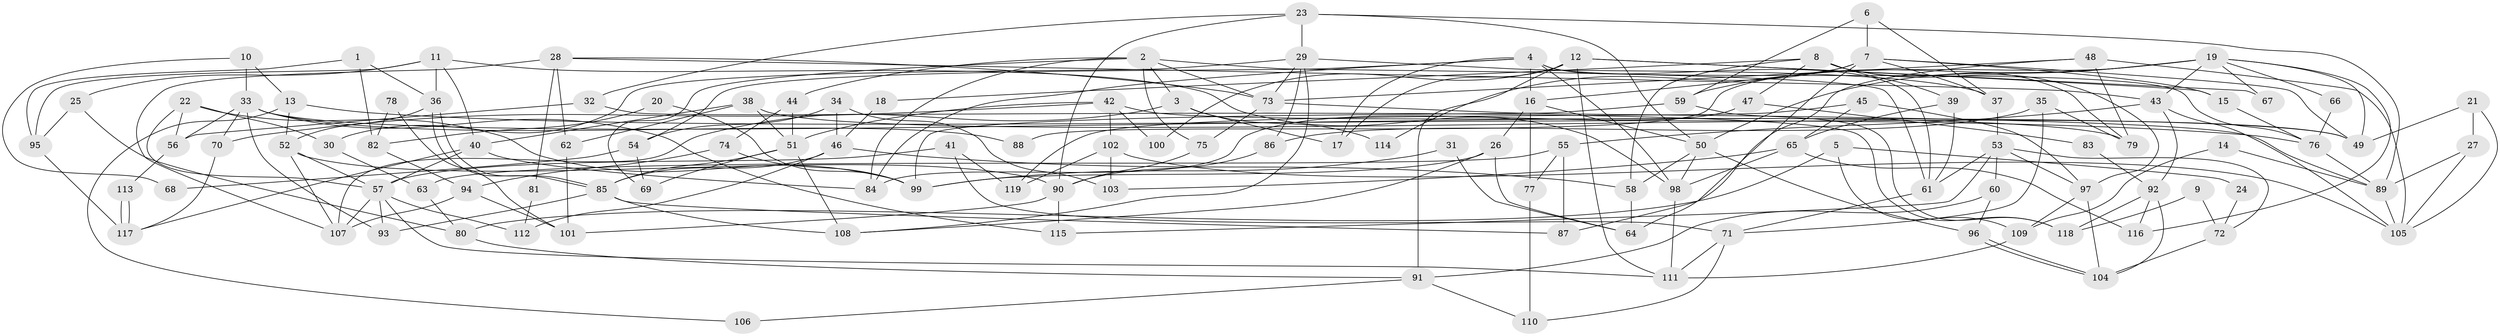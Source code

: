 // Generated by graph-tools (version 1.1) at 2025/49/03/09/25 04:49:55]
// undirected, 119 vertices, 238 edges
graph export_dot {
graph [start="1"]
  node [color=gray90,style=filled];
  1;
  2;
  3;
  4;
  5;
  6;
  7;
  8;
  9;
  10;
  11;
  12;
  13;
  14;
  15;
  16;
  17;
  18;
  19;
  20;
  21;
  22;
  23;
  24;
  25;
  26;
  27;
  28;
  29;
  30;
  31;
  32;
  33;
  34;
  35;
  36;
  37;
  38;
  39;
  40;
  41;
  42;
  43;
  44;
  45;
  46;
  47;
  48;
  49;
  50;
  51;
  52;
  53;
  54;
  55;
  56;
  57;
  58;
  59;
  60;
  61;
  62;
  63;
  64;
  65;
  66;
  67;
  68;
  69;
  70;
  71;
  72;
  73;
  74;
  75;
  76;
  77;
  78;
  79;
  80;
  81;
  82;
  83;
  84;
  85;
  86;
  87;
  88;
  89;
  90;
  91;
  92;
  93;
  94;
  95;
  96;
  97;
  98;
  99;
  100;
  101;
  102;
  103;
  104;
  105;
  106;
  107;
  108;
  109;
  110;
  111;
  112;
  113;
  114;
  115;
  116;
  117;
  118;
  119;
  1 -- 95;
  1 -- 36;
  1 -- 82;
  2 -- 61;
  2 -- 75;
  2 -- 3;
  2 -- 44;
  2 -- 69;
  2 -- 73;
  2 -- 84;
  3 -- 17;
  3 -- 107;
  3 -- 114;
  4 -- 98;
  4 -- 16;
  4 -- 17;
  4 -- 54;
  4 -- 61;
  4 -- 76;
  4 -- 84;
  5 -- 109;
  5 -- 80;
  5 -- 24;
  6 -- 7;
  6 -- 59;
  6 -- 37;
  7 -- 37;
  7 -- 49;
  7 -- 15;
  7 -- 16;
  7 -- 64;
  7 -- 114;
  8 -- 79;
  8 -- 97;
  8 -- 18;
  8 -- 39;
  8 -- 47;
  8 -- 58;
  9 -- 118;
  9 -- 72;
  10 -- 33;
  10 -- 13;
  10 -- 68;
  11 -- 36;
  11 -- 40;
  11 -- 25;
  11 -- 95;
  11 -- 98;
  12 -- 15;
  12 -- 111;
  12 -- 17;
  12 -- 67;
  12 -- 91;
  12 -- 100;
  13 -- 52;
  13 -- 76;
  13 -- 106;
  14 -- 109;
  14 -- 89;
  15 -- 76;
  16 -- 50;
  16 -- 26;
  16 -- 77;
  18 -- 46;
  19 -- 43;
  19 -- 50;
  19 -- 49;
  19 -- 59;
  19 -- 66;
  19 -- 67;
  19 -- 88;
  19 -- 116;
  20 -- 82;
  20 -- 99;
  21 -- 49;
  21 -- 105;
  21 -- 27;
  22 -- 57;
  22 -- 99;
  22 -- 30;
  22 -- 56;
  23 -- 32;
  23 -- 89;
  23 -- 29;
  23 -- 50;
  23 -- 90;
  24 -- 72;
  25 -- 80;
  25 -- 95;
  26 -- 64;
  26 -- 99;
  26 -- 108;
  27 -- 89;
  27 -- 105;
  28 -- 73;
  28 -- 107;
  28 -- 43;
  28 -- 62;
  28 -- 81;
  29 -- 108;
  29 -- 30;
  29 -- 37;
  29 -- 73;
  29 -- 86;
  30 -- 63;
  31 -- 99;
  31 -- 64;
  32 -- 118;
  32 -- 56;
  33 -- 79;
  33 -- 93;
  33 -- 56;
  33 -- 70;
  33 -- 88;
  33 -- 115;
  34 -- 54;
  34 -- 46;
  34 -- 103;
  35 -- 86;
  35 -- 71;
  35 -- 79;
  36 -- 52;
  36 -- 85;
  36 -- 85;
  37 -- 53;
  38 -- 49;
  38 -- 40;
  38 -- 51;
  38 -- 62;
  39 -- 61;
  39 -- 65;
  40 -- 84;
  40 -- 117;
  40 -- 57;
  41 -- 57;
  41 -- 119;
  41 -- 71;
  42 -- 70;
  42 -- 51;
  42 -- 49;
  42 -- 100;
  42 -- 102;
  43 -- 105;
  43 -- 55;
  43 -- 92;
  44 -- 51;
  44 -- 74;
  45 -- 97;
  45 -- 65;
  45 -- 119;
  46 -- 58;
  46 -- 85;
  46 -- 112;
  47 -- 84;
  47 -- 83;
  48 -- 73;
  48 -- 105;
  48 -- 79;
  48 -- 87;
  50 -- 98;
  50 -- 58;
  50 -- 96;
  51 -- 85;
  51 -- 69;
  51 -- 108;
  52 -- 90;
  52 -- 107;
  52 -- 57;
  53 -- 60;
  53 -- 61;
  53 -- 72;
  53 -- 97;
  53 -- 115;
  54 -- 69;
  54 -- 68;
  55 -- 87;
  55 -- 63;
  55 -- 77;
  56 -- 113;
  57 -- 93;
  57 -- 107;
  57 -- 111;
  57 -- 112;
  58 -- 64;
  59 -- 99;
  59 -- 118;
  60 -- 96;
  60 -- 91;
  61 -- 71;
  62 -- 101;
  63 -- 80;
  65 -- 98;
  65 -- 103;
  65 -- 116;
  66 -- 76;
  70 -- 117;
  71 -- 110;
  71 -- 111;
  72 -- 104;
  73 -- 75;
  73 -- 89;
  74 -- 94;
  74 -- 99;
  75 -- 90;
  76 -- 89;
  77 -- 110;
  78 -- 82;
  78 -- 101;
  80 -- 91;
  81 -- 112;
  82 -- 94;
  83 -- 92;
  85 -- 108;
  85 -- 87;
  85 -- 93;
  86 -- 90;
  89 -- 105;
  90 -- 115;
  90 -- 101;
  91 -- 110;
  91 -- 106;
  92 -- 116;
  92 -- 104;
  92 -- 118;
  94 -- 101;
  94 -- 107;
  95 -- 117;
  96 -- 104;
  96 -- 104;
  97 -- 104;
  97 -- 109;
  98 -- 111;
  102 -- 103;
  102 -- 105;
  102 -- 119;
  109 -- 111;
  113 -- 117;
  113 -- 117;
}
